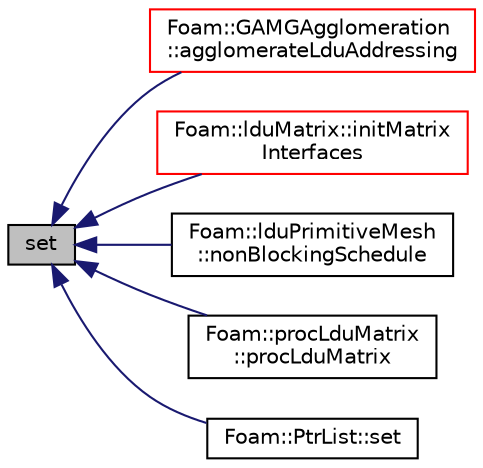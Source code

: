 digraph "set"
{
  bgcolor="transparent";
  edge [fontname="Helvetica",fontsize="10",labelfontname="Helvetica",labelfontsize="10"];
  node [fontname="Helvetica",fontsize="10",shape=record];
  rankdir="LR";
  Node1 [label="set",height=0.2,width=0.4,color="black", fillcolor="grey75", style="filled" fontcolor="black"];
  Node1 -> Node2 [dir="back",color="midnightblue",fontsize="10",style="solid",fontname="Helvetica"];
  Node2 [label="Foam::GAMGAgglomeration\l::agglomerateLduAddressing",height=0.2,width=0.4,color="red",URL="$classFoam_1_1GAMGAgglomeration.html#a1f8676d38e3715d5330beb58b7883c90",tooltip="Assemble coarse mesh addressing. "];
  Node1 -> Node3 [dir="back",color="midnightblue",fontsize="10",style="solid",fontname="Helvetica"];
  Node3 [label="Foam::lduMatrix::initMatrix\lInterfaces",height=0.2,width=0.4,color="red",URL="$classFoam_1_1lduMatrix.html#a7e8dcbd88648dccc19f7185171ca033b",tooltip="Initialise the update of interfaced interfaces for matrix operations. "];
  Node1 -> Node4 [dir="back",color="midnightblue",fontsize="10",style="solid",fontname="Helvetica"];
  Node4 [label="Foam::lduPrimitiveMesh\l::nonBlockingSchedule",height=0.2,width=0.4,color="black",URL="$classFoam_1_1lduPrimitiveMesh.html#af618c6fc47fe14e5499baf2ef5ea39a7"];
  Node1 -> Node5 [dir="back",color="midnightblue",fontsize="10",style="solid",fontname="Helvetica"];
  Node5 [label="Foam::procLduMatrix\l::procLduMatrix",height=0.2,width=0.4,color="black",URL="$classFoam_1_1procLduMatrix.html#a2f50c9ea5f664c51f89f4904352d15bd"];
  Node1 -> Node6 [dir="back",color="midnightblue",fontsize="10",style="solid",fontname="Helvetica"];
  Node6 [label="Foam::PtrList::set",height=0.2,width=0.4,color="black",URL="$classFoam_1_1PtrList.html#a968580a0542cecd983f0af5ad63e52dd",tooltip="Set element to given pointer and return old element (can be null) "];
}
